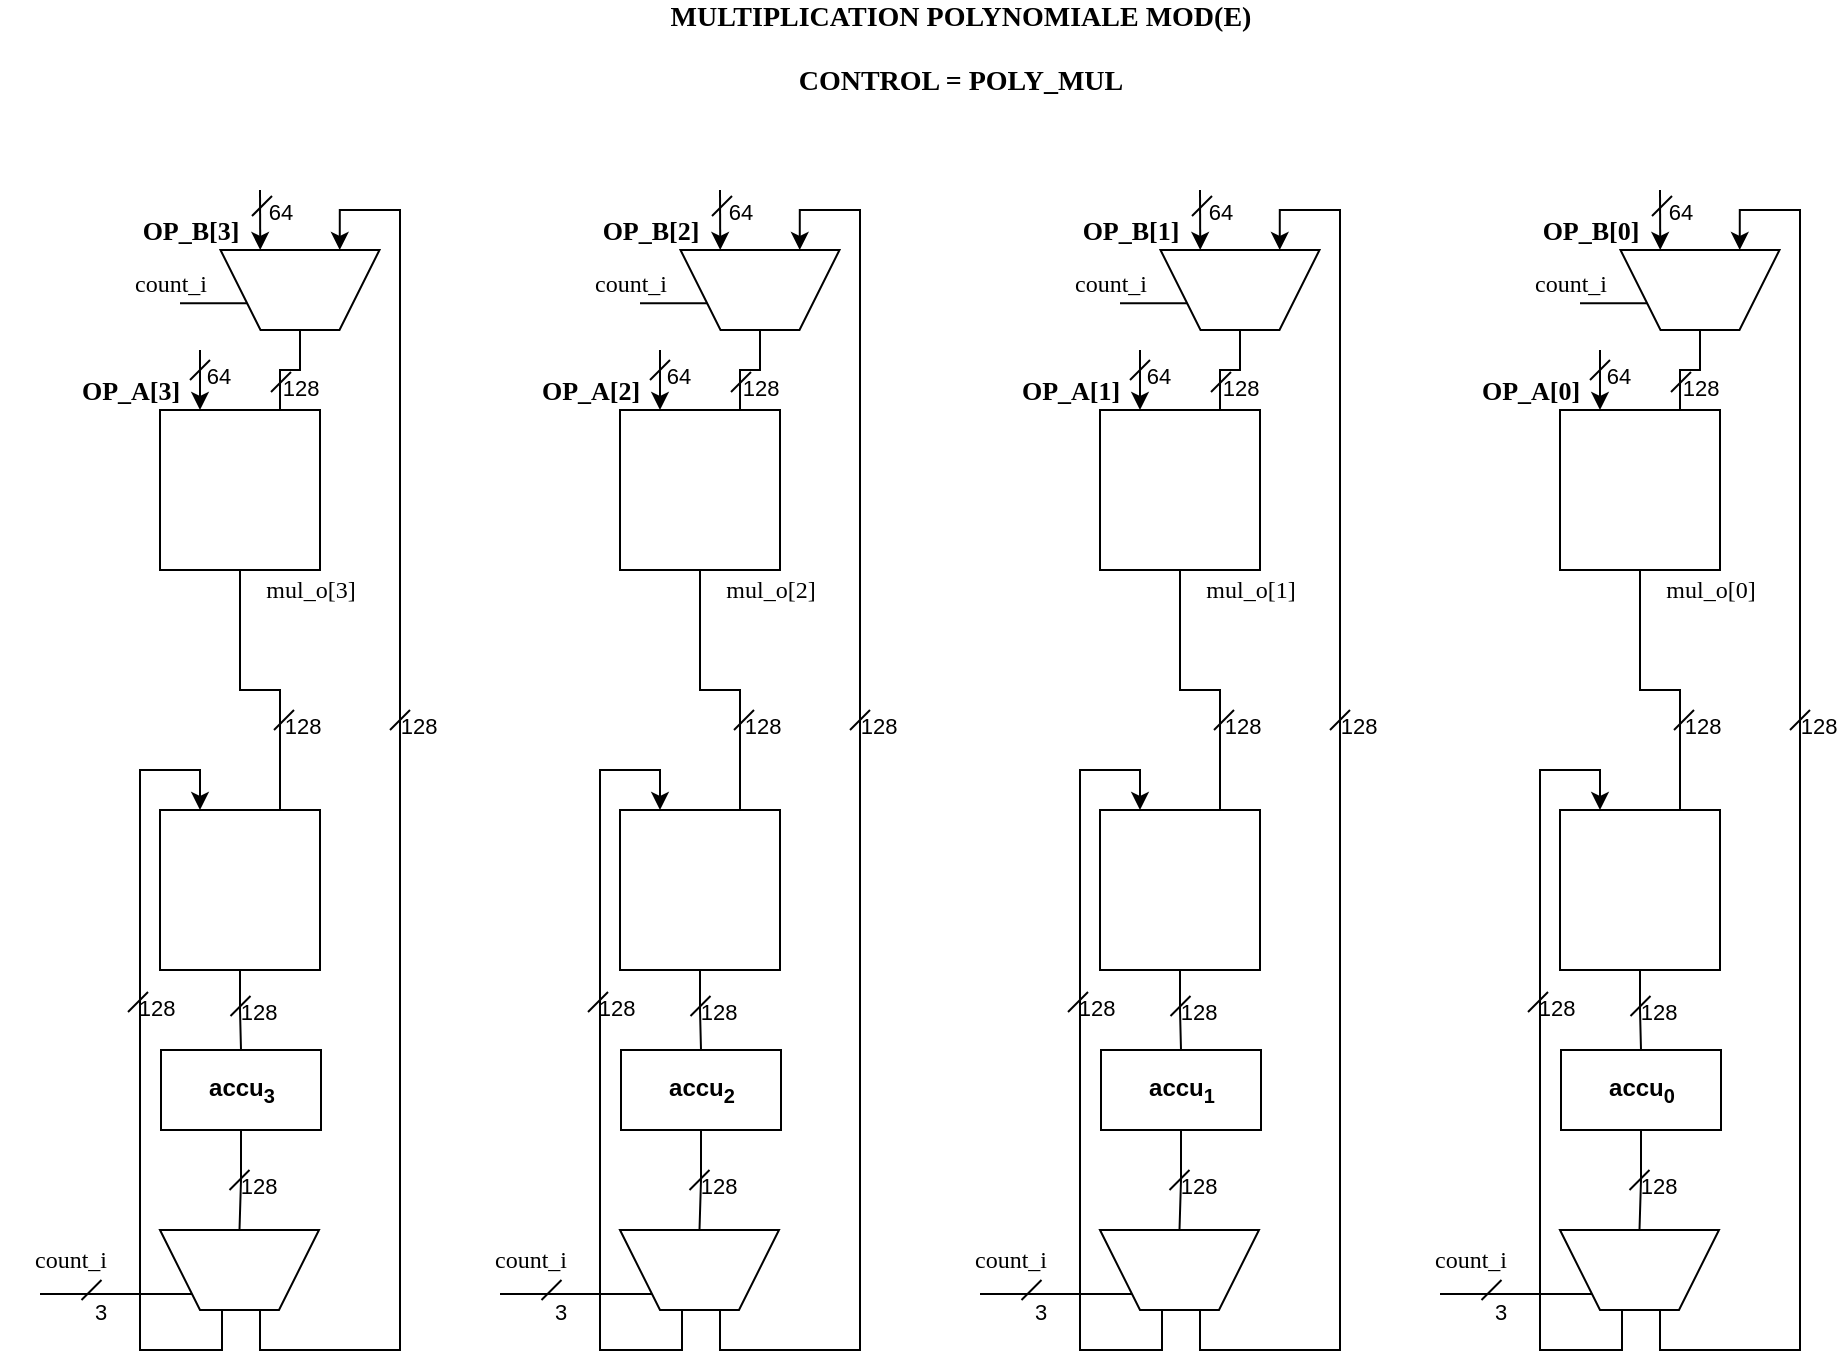 <mxfile version="14.4.9" type="device"><diagram id="nEJrfCadmHYoZHJWRlHN" name="Page-1"><mxGraphModel dx="1422" dy="791" grid="1" gridSize="10" guides="1" tooltips="1" connect="1" arrows="1" fold="1" page="1" pageScale="1" pageWidth="1654" pageHeight="2336" math="0" shadow="0"><root><mxCell id="0"/><mxCell id="1" parent="0"/><mxCell id="Ks9DdQaSVqG7r5uEImVj-1" style="edgeStyle=orthogonalEdgeStyle;rounded=0;orthogonalLoop=1;jettySize=auto;html=1;exitX=0.5;exitY=1;exitDx=0;exitDy=0;entryX=0.75;entryY=0;entryDx=0;entryDy=0;endArrow=none;endFill=0;startArrow=none;startFill=0;" edge="1" parent="1" source="Ks9DdQaSVqG7r5uEImVj-4" target="Ks9DdQaSVqG7r5uEImVj-13"><mxGeometry relative="1" as="geometry"/></mxCell><mxCell id="Ks9DdQaSVqG7r5uEImVj-3" style="edgeStyle=orthogonalEdgeStyle;rounded=0;orthogonalLoop=1;jettySize=auto;html=1;exitX=0.25;exitY=0;exitDx=0;exitDy=0;endArrow=none;endFill=0;startArrow=classic;startFill=1;" edge="1" parent="1" source="Ks9DdQaSVqG7r5uEImVj-4"><mxGeometry relative="1" as="geometry"><mxPoint x="630" y="460" as="targetPoint"/></mxGeometry></mxCell><mxCell id="Ks9DdQaSVqG7r5uEImVj-4" value="" style="rounded=0;whiteSpace=wrap;html=1;" vertex="1" parent="1"><mxGeometry x="610" y="490" width="80" height="80" as="geometry"/></mxCell><mxCell id="Ks9DdQaSVqG7r5uEImVj-5" value="&lt;font style=&quot;font-size: 13px&quot;&gt;&lt;b&gt;&lt;font style=&quot;font-size: 13px&quot; face=&quot;Lucida Console&quot;&gt;OP_B[3]&lt;/font&gt;&lt;/b&gt;&lt;/font&gt;" style="text;html=1;align=center;verticalAlign=middle;resizable=0;points=[];autosize=1;" vertex="1" parent="1"><mxGeometry x="590" y="390" width="70" height="20" as="geometry"/></mxCell><mxCell id="Ks9DdQaSVqG7r5uEImVj-6" value="&lt;font style=&quot;font-size: 13px&quot;&gt;&lt;b&gt;&lt;font style=&quot;font-size: 13px&quot; face=&quot;Lucida Console&quot;&gt;OP_A[3]&lt;/font&gt;&lt;/b&gt;&lt;/font&gt;" style="text;html=1;align=center;verticalAlign=middle;resizable=0;points=[];autosize=1;" vertex="1" parent="1"><mxGeometry x="560" y="470" width="70" height="20" as="geometry"/></mxCell><mxCell id="Ks9DdQaSVqG7r5uEImVj-7" value="&lt;font face=&quot;Lucida Console&quot;&gt;mul_o[3]&lt;/font&gt;" style="text;html=1;align=center;verticalAlign=middle;resizable=0;points=[];autosize=1;" vertex="1" parent="1"><mxGeometry x="649.75" y="570" width="70" height="20" as="geometry"/></mxCell><mxCell id="Ks9DdQaSVqG7r5uEImVj-8" value="" style="shape=image;html=1;verticalAlign=top;verticalLabelPosition=bottom;labelBackgroundColor=#ffffff;imageAspect=0;aspect=fixed;image=https://cdn2.iconfinder.com/data/icons/font-awesome/1792/asterisk-128.png;strokeColor=#000000;" vertex="1" parent="1"><mxGeometry x="630" y="510" width="40" height="40" as="geometry"/></mxCell><mxCell id="Ks9DdQaSVqG7r5uEImVj-47" style="edgeStyle=orthogonalEdgeStyle;rounded=0;orthogonalLoop=1;jettySize=auto;html=1;exitX=0.5;exitY=1;exitDx=0;exitDy=0;entryX=0.5;entryY=0;entryDx=0;entryDy=0;endArrow=none;endFill=0;" edge="1" parent="1" source="Ks9DdQaSVqG7r5uEImVj-13" target="Ks9DdQaSVqG7r5uEImVj-42"><mxGeometry relative="1" as="geometry"/></mxCell><mxCell id="Ks9DdQaSVqG7r5uEImVj-13" value="" style="rounded=0;whiteSpace=wrap;html=1;" vertex="1" parent="1"><mxGeometry x="610" y="690" width="80" height="80" as="geometry"/></mxCell><mxCell id="Ks9DdQaSVqG7r5uEImVj-14" value="" style="shape=image;html=1;verticalAlign=top;verticalLabelPosition=bottom;labelBackgroundColor=#ffffff;imageAspect=0;aspect=fixed;image=https://cdn4.iconfinder.com/data/icons/wirecons-free-vector-icons/32/add-128.png;strokeColor=#000000;" vertex="1" parent="1"><mxGeometry x="630.5" y="710" width="40" height="40" as="geometry"/></mxCell><mxCell id="Ks9DdQaSVqG7r5uEImVj-38" style="edgeStyle=orthogonalEdgeStyle;rounded=0;orthogonalLoop=1;jettySize=auto;html=1;exitX=0.5;exitY=1;exitDx=0;exitDy=0;entryX=0.75;entryY=0;entryDx=0;entryDy=0;endArrow=none;endFill=0;startArrow=none;startFill=0;" edge="1" parent="1" source="Ks9DdQaSVqG7r5uEImVj-40" target="Ks9DdQaSVqG7r5uEImVj-4"><mxGeometry relative="1" as="geometry"/></mxCell><mxCell id="Ks9DdQaSVqG7r5uEImVj-39" style="edgeStyle=orthogonalEdgeStyle;rounded=0;orthogonalLoop=1;jettySize=auto;html=1;exitX=0.25;exitY=0;exitDx=0;exitDy=0;endArrow=none;endFill=0;startArrow=classic;startFill=1;" edge="1" parent="1" source="Ks9DdQaSVqG7r5uEImVj-40"><mxGeometry relative="1" as="geometry"><mxPoint x="660" y="380" as="targetPoint"/></mxGeometry></mxCell><mxCell id="Ks9DdQaSVqG7r5uEImVj-46" style="edgeStyle=orthogonalEdgeStyle;rounded=0;orthogonalLoop=1;jettySize=auto;html=1;exitX=0.75;exitY=0;exitDx=0;exitDy=0;entryX=0.629;entryY=0;entryDx=0;entryDy=0;entryPerimeter=0;startArrow=classic;startFill=1;endArrow=none;endFill=0;" edge="1" parent="1" source="Ks9DdQaSVqG7r5uEImVj-40" target="Ks9DdQaSVqG7r5uEImVj-43"><mxGeometry relative="1" as="geometry"><Array as="points"><mxPoint x="700" y="390"/><mxPoint x="730" y="390"/><mxPoint x="730" y="960"/><mxPoint x="660" y="960"/></Array></mxGeometry></mxCell><mxCell id="Ks9DdQaSVqG7r5uEImVj-105" style="edgeStyle=orthogonalEdgeStyle;rounded=0;orthogonalLoop=1;jettySize=auto;html=1;exitX=0;exitY=0.75;exitDx=0;exitDy=0;endArrow=none;endFill=0;" edge="1" parent="1" source="Ks9DdQaSVqG7r5uEImVj-40"><mxGeometry relative="1" as="geometry"><mxPoint x="620" y="437" as="targetPoint"/></mxGeometry></mxCell><mxCell id="Ks9DdQaSVqG7r5uEImVj-40" value="" style="shape=trapezoid;perimeter=trapezoidPerimeter;whiteSpace=wrap;html=1;fixedSize=1;flipV=1;flipH=0;" vertex="1" parent="1"><mxGeometry x="640.25" y="410" width="79.5" height="40" as="geometry"/></mxCell><mxCell id="Ks9DdQaSVqG7r5uEImVj-45" style="edgeStyle=orthogonalEdgeStyle;rounded=0;orthogonalLoop=1;jettySize=auto;html=1;exitX=0.5;exitY=1;exitDx=0;exitDy=0;entryX=0.5;entryY=0;entryDx=0;entryDy=0;endArrow=none;endFill=0;" edge="1" parent="1" source="Ks9DdQaSVqG7r5uEImVj-42" target="Ks9DdQaSVqG7r5uEImVj-43"><mxGeometry relative="1" as="geometry"/></mxCell><mxCell id="Ks9DdQaSVqG7r5uEImVj-42" value="&lt;b&gt;accu&lt;sub&gt;3&lt;/sub&gt;&lt;/b&gt;" style="rounded=0;whiteSpace=wrap;html=1;" vertex="1" parent="1"><mxGeometry x="610.5" y="810" width="80" height="40" as="geometry"/></mxCell><mxCell id="Ks9DdQaSVqG7r5uEImVj-44" style="edgeStyle=orthogonalEdgeStyle;rounded=0;orthogonalLoop=1;jettySize=auto;html=1;exitX=0.39;exitY=0;exitDx=0;exitDy=0;entryX=0.25;entryY=0;entryDx=0;entryDy=0;exitPerimeter=0;" edge="1" parent="1" source="Ks9DdQaSVqG7r5uEImVj-43" target="Ks9DdQaSVqG7r5uEImVj-13"><mxGeometry relative="1" as="geometry"><Array as="points"><mxPoint x="641" y="960"/><mxPoint x="600" y="960"/><mxPoint x="600" y="670"/><mxPoint x="630" y="670"/></Array></mxGeometry></mxCell><mxCell id="Ks9DdQaSVqG7r5uEImVj-106" style="edgeStyle=orthogonalEdgeStyle;rounded=0;orthogonalLoop=1;jettySize=auto;html=1;exitX=0;exitY=1;exitDx=0;exitDy=0;endArrow=none;endFill=0;" edge="1" parent="1" source="Ks9DdQaSVqG7r5uEImVj-43"><mxGeometry relative="1" as="geometry"><mxPoint x="550" y="932" as="targetPoint"/></mxGeometry></mxCell><mxCell id="Ks9DdQaSVqG7r5uEImVj-43" value="" style="shape=trapezoid;perimeter=trapezoidPerimeter;whiteSpace=wrap;html=1;fixedSize=1;flipV=1;flipH=0;" vertex="1" parent="1"><mxGeometry x="610" y="900" width="79.5" height="40" as="geometry"/></mxCell><mxCell id="Ks9DdQaSVqG7r5uEImVj-104" value="&lt;font face=&quot;Lucida Console&quot;&gt;count_i&lt;/font&gt;" style="text;html=1;align=center;verticalAlign=middle;resizable=0;points=[];autosize=1;" vertex="1" parent="1"><mxGeometry x="579.75" y="417" width="70" height="20" as="geometry"/></mxCell><mxCell id="Ks9DdQaSVqG7r5uEImVj-107" value="&lt;font face=&quot;Lucida Console&quot;&gt;count_i&lt;/font&gt;" style="text;html=1;align=center;verticalAlign=middle;resizable=0;points=[];autosize=1;" vertex="1" parent="1"><mxGeometry x="530" y="905" width="70" height="20" as="geometry"/></mxCell><mxCell id="Ks9DdQaSVqG7r5uEImVj-175" value="&lt;div&gt;64&lt;/div&gt;" style="endArrow=none;html=1;labelBackgroundColor=none;labelPosition=center;verticalLabelPosition=bottom;align=center;verticalAlign=bottom;" edge="1" parent="1"><mxGeometry x="-0.3" y="-15" width="50" height="50" relative="1" as="geometry"><mxPoint x="656" y="393" as="sourcePoint"/><mxPoint x="666" y="383" as="targetPoint"/><mxPoint as="offset"/></mxGeometry></mxCell><mxCell id="Ks9DdQaSVqG7r5uEImVj-177" value="&lt;div&gt;64&lt;/div&gt;" style="endArrow=none;html=1;labelBackgroundColor=none;labelPosition=center;verticalLabelPosition=bottom;align=center;verticalAlign=bottom;" edge="1" parent="1"><mxGeometry x="-0.3" y="-15" width="50" height="50" relative="1" as="geometry"><mxPoint x="625" y="475" as="sourcePoint"/><mxPoint x="635" y="465" as="targetPoint"/><mxPoint as="offset"/></mxGeometry></mxCell><mxCell id="Ks9DdQaSVqG7r5uEImVj-180" value="128" style="endArrow=none;html=1;labelBackgroundColor=none;labelPosition=center;verticalLabelPosition=bottom;align=center;verticalAlign=bottom;" edge="1" parent="1"><mxGeometry x="-0.3" y="-15" width="50" height="50" relative="1" as="geometry"><mxPoint x="667" y="650" as="sourcePoint"/><mxPoint x="677" y="640" as="targetPoint"/><mxPoint as="offset"/></mxGeometry></mxCell><mxCell id="Ks9DdQaSVqG7r5uEImVj-181" value="128" style="endArrow=none;html=1;labelBackgroundColor=none;labelPosition=center;verticalLabelPosition=bottom;align=center;verticalAlign=bottom;" edge="1" parent="1"><mxGeometry x="-0.3" y="-15" width="50" height="50" relative="1" as="geometry"><mxPoint x="594" y="791" as="sourcePoint"/><mxPoint x="604" y="781" as="targetPoint"/><mxPoint as="offset"/></mxGeometry></mxCell><mxCell id="Ks9DdQaSVqG7r5uEImVj-182" value="128" style="endArrow=none;html=1;labelBackgroundColor=none;labelPosition=center;verticalLabelPosition=bottom;align=center;verticalAlign=bottom;" edge="1" parent="1"><mxGeometry x="-0.3" y="-15" width="50" height="50" relative="1" as="geometry"><mxPoint x="645.25" y="793" as="sourcePoint"/><mxPoint x="655.25" y="783" as="targetPoint"/><mxPoint as="offset"/></mxGeometry></mxCell><mxCell id="Ks9DdQaSVqG7r5uEImVj-183" value="128" style="endArrow=none;html=1;labelBackgroundColor=none;labelPosition=center;verticalLabelPosition=bottom;align=center;verticalAlign=bottom;" edge="1" parent="1"><mxGeometry x="-0.3" y="-15" width="50" height="50" relative="1" as="geometry"><mxPoint x="725" y="650" as="sourcePoint"/><mxPoint x="735" y="640" as="targetPoint"/><mxPoint as="offset"/></mxGeometry></mxCell><mxCell id="Ks9DdQaSVqG7r5uEImVj-184" value="128" style="endArrow=none;html=1;labelBackgroundColor=none;labelPosition=center;verticalLabelPosition=bottom;align=center;verticalAlign=bottom;" edge="1" parent="1"><mxGeometry x="-0.3" y="-15" width="50" height="50" relative="1" as="geometry"><mxPoint x="665.5" y="481" as="sourcePoint"/><mxPoint x="675.5" y="471" as="targetPoint"/><mxPoint as="offset"/></mxGeometry></mxCell><mxCell id="Ks9DdQaSVqG7r5uEImVj-185" value="128" style="endArrow=none;html=1;labelBackgroundColor=none;labelPosition=center;verticalLabelPosition=bottom;align=center;verticalAlign=bottom;" edge="1" parent="1"><mxGeometry x="-0.3" y="-15" width="50" height="50" relative="1" as="geometry"><mxPoint x="644.75" y="880" as="sourcePoint"/><mxPoint x="654.75" y="870" as="targetPoint"/><mxPoint as="offset"/></mxGeometry></mxCell><mxCell id="Ks9DdQaSVqG7r5uEImVj-186" value="3" style="endArrow=none;html=1;labelBackgroundColor=none;labelPosition=center;verticalLabelPosition=bottom;align=center;verticalAlign=bottom;" edge="1" parent="1"><mxGeometry x="-1" y="-18" width="50" height="50" relative="1" as="geometry"><mxPoint x="570.75" y="935" as="sourcePoint"/><mxPoint x="580.75" y="925" as="targetPoint"/><mxPoint x="-3" y="2" as="offset"/></mxGeometry></mxCell><mxCell id="Ks9DdQaSVqG7r5uEImVj-217" style="edgeStyle=orthogonalEdgeStyle;rounded=0;orthogonalLoop=1;jettySize=auto;html=1;exitX=0.5;exitY=1;exitDx=0;exitDy=0;entryX=0.75;entryY=0;entryDx=0;entryDy=0;endArrow=none;endFill=0;startArrow=none;startFill=0;" edge="1" parent="1" source="Ks9DdQaSVqG7r5uEImVj-219" target="Ks9DdQaSVqG7r5uEImVj-225"><mxGeometry relative="1" as="geometry"/></mxCell><mxCell id="Ks9DdQaSVqG7r5uEImVj-218" style="edgeStyle=orthogonalEdgeStyle;rounded=0;orthogonalLoop=1;jettySize=auto;html=1;exitX=0.25;exitY=0;exitDx=0;exitDy=0;endArrow=none;endFill=0;startArrow=classic;startFill=1;" edge="1" parent="1" source="Ks9DdQaSVqG7r5uEImVj-219"><mxGeometry relative="1" as="geometry"><mxPoint x="860" y="460" as="targetPoint"/></mxGeometry></mxCell><mxCell id="Ks9DdQaSVqG7r5uEImVj-219" value="" style="rounded=0;whiteSpace=wrap;html=1;" vertex="1" parent="1"><mxGeometry x="840" y="490" width="80" height="80" as="geometry"/></mxCell><mxCell id="Ks9DdQaSVqG7r5uEImVj-220" value="&lt;font style=&quot;font-size: 13px&quot;&gt;&lt;b&gt;&lt;font style=&quot;font-size: 13px&quot; face=&quot;Lucida Console&quot;&gt;OP_B[2]&lt;/font&gt;&lt;/b&gt;&lt;/font&gt;" style="text;html=1;align=center;verticalAlign=middle;resizable=0;points=[];autosize=1;" vertex="1" parent="1"><mxGeometry x="820" y="390" width="70" height="20" as="geometry"/></mxCell><mxCell id="Ks9DdQaSVqG7r5uEImVj-221" value="&lt;font style=&quot;font-size: 13px&quot;&gt;&lt;b&gt;&lt;font style=&quot;font-size: 13px&quot; face=&quot;Lucida Console&quot;&gt;OP_A[2]&lt;/font&gt;&lt;/b&gt;&lt;/font&gt;" style="text;html=1;align=center;verticalAlign=middle;resizable=0;points=[];autosize=1;" vertex="1" parent="1"><mxGeometry x="790" y="470" width="70" height="20" as="geometry"/></mxCell><mxCell id="Ks9DdQaSVqG7r5uEImVj-222" value="&lt;font face=&quot;Lucida Console&quot;&gt;mul_o[2]&lt;/font&gt;" style="text;html=1;align=center;verticalAlign=middle;resizable=0;points=[];autosize=1;" vertex="1" parent="1"><mxGeometry x="879.75" y="570" width="70" height="20" as="geometry"/></mxCell><mxCell id="Ks9DdQaSVqG7r5uEImVj-223" value="" style="shape=image;html=1;verticalAlign=top;verticalLabelPosition=bottom;labelBackgroundColor=#ffffff;imageAspect=0;aspect=fixed;image=https://cdn2.iconfinder.com/data/icons/font-awesome/1792/asterisk-128.png;strokeColor=#000000;" vertex="1" parent="1"><mxGeometry x="860" y="510" width="40" height="40" as="geometry"/></mxCell><mxCell id="Ks9DdQaSVqG7r5uEImVj-224" style="edgeStyle=orthogonalEdgeStyle;rounded=0;orthogonalLoop=1;jettySize=auto;html=1;exitX=0.5;exitY=1;exitDx=0;exitDy=0;entryX=0.5;entryY=0;entryDx=0;entryDy=0;endArrow=none;endFill=0;" edge="1" parent="1" source="Ks9DdQaSVqG7r5uEImVj-225" target="Ks9DdQaSVqG7r5uEImVj-233"><mxGeometry relative="1" as="geometry"/></mxCell><mxCell id="Ks9DdQaSVqG7r5uEImVj-225" value="" style="rounded=0;whiteSpace=wrap;html=1;" vertex="1" parent="1"><mxGeometry x="840" y="690" width="80" height="80" as="geometry"/></mxCell><mxCell id="Ks9DdQaSVqG7r5uEImVj-226" value="" style="shape=image;html=1;verticalAlign=top;verticalLabelPosition=bottom;labelBackgroundColor=#ffffff;imageAspect=0;aspect=fixed;image=https://cdn4.iconfinder.com/data/icons/wirecons-free-vector-icons/32/add-128.png;strokeColor=#000000;" vertex="1" parent="1"><mxGeometry x="860.5" y="710" width="40" height="40" as="geometry"/></mxCell><mxCell id="Ks9DdQaSVqG7r5uEImVj-227" style="edgeStyle=orthogonalEdgeStyle;rounded=0;orthogonalLoop=1;jettySize=auto;html=1;exitX=0.5;exitY=1;exitDx=0;exitDy=0;entryX=0.75;entryY=0;entryDx=0;entryDy=0;endArrow=none;endFill=0;startArrow=none;startFill=0;" edge="1" parent="1" source="Ks9DdQaSVqG7r5uEImVj-231" target="Ks9DdQaSVqG7r5uEImVj-219"><mxGeometry relative="1" as="geometry"/></mxCell><mxCell id="Ks9DdQaSVqG7r5uEImVj-228" style="edgeStyle=orthogonalEdgeStyle;rounded=0;orthogonalLoop=1;jettySize=auto;html=1;exitX=0.25;exitY=0;exitDx=0;exitDy=0;endArrow=none;endFill=0;startArrow=classic;startFill=1;" edge="1" parent="1" source="Ks9DdQaSVqG7r5uEImVj-231"><mxGeometry relative="1" as="geometry"><mxPoint x="890" y="380" as="targetPoint"/></mxGeometry></mxCell><mxCell id="Ks9DdQaSVqG7r5uEImVj-229" style="edgeStyle=orthogonalEdgeStyle;rounded=0;orthogonalLoop=1;jettySize=auto;html=1;exitX=0.75;exitY=0;exitDx=0;exitDy=0;entryX=0.629;entryY=0;entryDx=0;entryDy=0;entryPerimeter=0;startArrow=classic;startFill=1;endArrow=none;endFill=0;" edge="1" parent="1" source="Ks9DdQaSVqG7r5uEImVj-231" target="Ks9DdQaSVqG7r5uEImVj-236"><mxGeometry relative="1" as="geometry"><Array as="points"><mxPoint x="930" y="390"/><mxPoint x="960" y="390"/><mxPoint x="960" y="960"/><mxPoint x="890" y="960"/></Array></mxGeometry></mxCell><mxCell id="Ks9DdQaSVqG7r5uEImVj-230" style="edgeStyle=orthogonalEdgeStyle;rounded=0;orthogonalLoop=1;jettySize=auto;html=1;exitX=0;exitY=0.75;exitDx=0;exitDy=0;endArrow=none;endFill=0;" edge="1" parent="1" source="Ks9DdQaSVqG7r5uEImVj-231"><mxGeometry relative="1" as="geometry"><mxPoint x="850" y="437" as="targetPoint"/></mxGeometry></mxCell><mxCell id="Ks9DdQaSVqG7r5uEImVj-231" value="" style="shape=trapezoid;perimeter=trapezoidPerimeter;whiteSpace=wrap;html=1;fixedSize=1;flipV=1;flipH=0;" vertex="1" parent="1"><mxGeometry x="870.25" y="410" width="79.5" height="40" as="geometry"/></mxCell><mxCell id="Ks9DdQaSVqG7r5uEImVj-232" style="edgeStyle=orthogonalEdgeStyle;rounded=0;orthogonalLoop=1;jettySize=auto;html=1;exitX=0.5;exitY=1;exitDx=0;exitDy=0;entryX=0.5;entryY=0;entryDx=0;entryDy=0;endArrow=none;endFill=0;" edge="1" parent="1" source="Ks9DdQaSVqG7r5uEImVj-233" target="Ks9DdQaSVqG7r5uEImVj-236"><mxGeometry relative="1" as="geometry"/></mxCell><mxCell id="Ks9DdQaSVqG7r5uEImVj-233" value="&lt;b&gt;accu&lt;sub&gt;2&lt;/sub&gt;&lt;/b&gt;" style="rounded=0;whiteSpace=wrap;html=1;" vertex="1" parent="1"><mxGeometry x="840.5" y="810" width="80" height="40" as="geometry"/></mxCell><mxCell id="Ks9DdQaSVqG7r5uEImVj-234" style="edgeStyle=orthogonalEdgeStyle;rounded=0;orthogonalLoop=1;jettySize=auto;html=1;exitX=0.39;exitY=0;exitDx=0;exitDy=0;entryX=0.25;entryY=0;entryDx=0;entryDy=0;exitPerimeter=0;" edge="1" parent="1" source="Ks9DdQaSVqG7r5uEImVj-236" target="Ks9DdQaSVqG7r5uEImVj-225"><mxGeometry relative="1" as="geometry"><Array as="points"><mxPoint x="871" y="960"/><mxPoint x="830" y="960"/><mxPoint x="830" y="670"/><mxPoint x="860" y="670"/></Array></mxGeometry></mxCell><mxCell id="Ks9DdQaSVqG7r5uEImVj-235" style="edgeStyle=orthogonalEdgeStyle;rounded=0;orthogonalLoop=1;jettySize=auto;html=1;exitX=0;exitY=1;exitDx=0;exitDy=0;endArrow=none;endFill=0;" edge="1" parent="1" source="Ks9DdQaSVqG7r5uEImVj-236"><mxGeometry relative="1" as="geometry"><mxPoint x="780" y="932" as="targetPoint"/></mxGeometry></mxCell><mxCell id="Ks9DdQaSVqG7r5uEImVj-236" value="" style="shape=trapezoid;perimeter=trapezoidPerimeter;whiteSpace=wrap;html=1;fixedSize=1;flipV=1;flipH=0;" vertex="1" parent="1"><mxGeometry x="840" y="900" width="79.5" height="40" as="geometry"/></mxCell><mxCell id="Ks9DdQaSVqG7r5uEImVj-237" value="&lt;font face=&quot;Lucida Console&quot;&gt;count_i&lt;/font&gt;" style="text;html=1;align=center;verticalAlign=middle;resizable=0;points=[];autosize=1;" vertex="1" parent="1"><mxGeometry x="809.75" y="417" width="70" height="20" as="geometry"/></mxCell><mxCell id="Ks9DdQaSVqG7r5uEImVj-238" value="&lt;font face=&quot;Lucida Console&quot;&gt;count_i&lt;/font&gt;" style="text;html=1;align=center;verticalAlign=middle;resizable=0;points=[];autosize=1;" vertex="1" parent="1"><mxGeometry x="760" y="905" width="70" height="20" as="geometry"/></mxCell><mxCell id="Ks9DdQaSVqG7r5uEImVj-239" value="&lt;div&gt;64&lt;/div&gt;" style="endArrow=none;html=1;labelBackgroundColor=none;labelPosition=center;verticalLabelPosition=bottom;align=center;verticalAlign=bottom;" edge="1" parent="1"><mxGeometry x="-0.3" y="-15" width="50" height="50" relative="1" as="geometry"><mxPoint x="886" y="393" as="sourcePoint"/><mxPoint x="896" y="383" as="targetPoint"/><mxPoint as="offset"/></mxGeometry></mxCell><mxCell id="Ks9DdQaSVqG7r5uEImVj-240" value="&lt;div&gt;64&lt;/div&gt;" style="endArrow=none;html=1;labelBackgroundColor=none;labelPosition=center;verticalLabelPosition=bottom;align=center;verticalAlign=bottom;" edge="1" parent="1"><mxGeometry x="-0.3" y="-15" width="50" height="50" relative="1" as="geometry"><mxPoint x="855" y="475" as="sourcePoint"/><mxPoint x="865" y="465" as="targetPoint"/><mxPoint as="offset"/></mxGeometry></mxCell><mxCell id="Ks9DdQaSVqG7r5uEImVj-241" value="128" style="endArrow=none;html=1;labelBackgroundColor=none;labelPosition=center;verticalLabelPosition=bottom;align=center;verticalAlign=bottom;" edge="1" parent="1"><mxGeometry x="-0.3" y="-15" width="50" height="50" relative="1" as="geometry"><mxPoint x="897" y="650" as="sourcePoint"/><mxPoint x="907" y="640" as="targetPoint"/><mxPoint as="offset"/></mxGeometry></mxCell><mxCell id="Ks9DdQaSVqG7r5uEImVj-242" value="128" style="endArrow=none;html=1;labelBackgroundColor=none;labelPosition=center;verticalLabelPosition=bottom;align=center;verticalAlign=bottom;" edge="1" parent="1"><mxGeometry x="-0.3" y="-15" width="50" height="50" relative="1" as="geometry"><mxPoint x="824" y="791" as="sourcePoint"/><mxPoint x="834" y="781" as="targetPoint"/><mxPoint as="offset"/></mxGeometry></mxCell><mxCell id="Ks9DdQaSVqG7r5uEImVj-243" value="128" style="endArrow=none;html=1;labelBackgroundColor=none;labelPosition=center;verticalLabelPosition=bottom;align=center;verticalAlign=bottom;" edge="1" parent="1"><mxGeometry x="-0.3" y="-15" width="50" height="50" relative="1" as="geometry"><mxPoint x="875.25" y="793" as="sourcePoint"/><mxPoint x="885.25" y="783" as="targetPoint"/><mxPoint as="offset"/></mxGeometry></mxCell><mxCell id="Ks9DdQaSVqG7r5uEImVj-244" value="128" style="endArrow=none;html=1;labelBackgroundColor=none;labelPosition=center;verticalLabelPosition=bottom;align=center;verticalAlign=bottom;" edge="1" parent="1"><mxGeometry x="-0.3" y="-15" width="50" height="50" relative="1" as="geometry"><mxPoint x="955" y="650" as="sourcePoint"/><mxPoint x="965" y="640" as="targetPoint"/><mxPoint as="offset"/></mxGeometry></mxCell><mxCell id="Ks9DdQaSVqG7r5uEImVj-245" value="128" style="endArrow=none;html=1;labelBackgroundColor=none;labelPosition=center;verticalLabelPosition=bottom;align=center;verticalAlign=bottom;" edge="1" parent="1"><mxGeometry x="-0.3" y="-15" width="50" height="50" relative="1" as="geometry"><mxPoint x="895.5" y="481" as="sourcePoint"/><mxPoint x="905.5" y="471" as="targetPoint"/><mxPoint as="offset"/></mxGeometry></mxCell><mxCell id="Ks9DdQaSVqG7r5uEImVj-246" value="128" style="endArrow=none;html=1;labelBackgroundColor=none;labelPosition=center;verticalLabelPosition=bottom;align=center;verticalAlign=bottom;" edge="1" parent="1"><mxGeometry x="-0.3" y="-15" width="50" height="50" relative="1" as="geometry"><mxPoint x="874.75" y="880" as="sourcePoint"/><mxPoint x="884.75" y="870" as="targetPoint"/><mxPoint as="offset"/></mxGeometry></mxCell><mxCell id="Ks9DdQaSVqG7r5uEImVj-247" value="3" style="endArrow=none;html=1;labelBackgroundColor=none;labelPosition=center;verticalLabelPosition=bottom;align=center;verticalAlign=bottom;" edge="1" parent="1"><mxGeometry x="-1" y="-18" width="50" height="50" relative="1" as="geometry"><mxPoint x="800.75" y="935" as="sourcePoint"/><mxPoint x="810.75" y="925" as="targetPoint"/><mxPoint x="-3" y="2" as="offset"/></mxGeometry></mxCell><mxCell id="Ks9DdQaSVqG7r5uEImVj-248" style="edgeStyle=orthogonalEdgeStyle;rounded=0;orthogonalLoop=1;jettySize=auto;html=1;exitX=0.5;exitY=1;exitDx=0;exitDy=0;entryX=0.75;entryY=0;entryDx=0;entryDy=0;endArrow=none;endFill=0;startArrow=none;startFill=0;" edge="1" parent="1" source="Ks9DdQaSVqG7r5uEImVj-250" target="Ks9DdQaSVqG7r5uEImVj-256"><mxGeometry relative="1" as="geometry"/></mxCell><mxCell id="Ks9DdQaSVqG7r5uEImVj-249" style="edgeStyle=orthogonalEdgeStyle;rounded=0;orthogonalLoop=1;jettySize=auto;html=1;exitX=0.25;exitY=0;exitDx=0;exitDy=0;endArrow=none;endFill=0;startArrow=classic;startFill=1;" edge="1" parent="1" source="Ks9DdQaSVqG7r5uEImVj-250"><mxGeometry relative="1" as="geometry"><mxPoint x="1100" y="460" as="targetPoint"/></mxGeometry></mxCell><mxCell id="Ks9DdQaSVqG7r5uEImVj-250" value="" style="rounded=0;whiteSpace=wrap;html=1;" vertex="1" parent="1"><mxGeometry x="1080" y="490" width="80" height="80" as="geometry"/></mxCell><mxCell id="Ks9DdQaSVqG7r5uEImVj-251" value="&lt;font style=&quot;font-size: 13px&quot;&gt;&lt;b&gt;&lt;font style=&quot;font-size: 13px&quot; face=&quot;Lucida Console&quot;&gt;OP_B[1]&lt;/font&gt;&lt;/b&gt;&lt;/font&gt;" style="text;html=1;align=center;verticalAlign=middle;resizable=0;points=[];autosize=1;" vertex="1" parent="1"><mxGeometry x="1060" y="390" width="70" height="20" as="geometry"/></mxCell><mxCell id="Ks9DdQaSVqG7r5uEImVj-252" value="&lt;font style=&quot;font-size: 13px&quot;&gt;&lt;b&gt;&lt;font style=&quot;font-size: 13px&quot; face=&quot;Lucida Console&quot;&gt;OP_A[1]&lt;/font&gt;&lt;/b&gt;&lt;/font&gt;" style="text;html=1;align=center;verticalAlign=middle;resizable=0;points=[];autosize=1;" vertex="1" parent="1"><mxGeometry x="1030" y="470" width="70" height="20" as="geometry"/></mxCell><mxCell id="Ks9DdQaSVqG7r5uEImVj-253" value="&lt;font face=&quot;Lucida Console&quot;&gt;mul_o[1]&lt;/font&gt;" style="text;html=1;align=center;verticalAlign=middle;resizable=0;points=[];autosize=1;" vertex="1" parent="1"><mxGeometry x="1119.75" y="570" width="70" height="20" as="geometry"/></mxCell><mxCell id="Ks9DdQaSVqG7r5uEImVj-254" value="" style="shape=image;html=1;verticalAlign=top;verticalLabelPosition=bottom;labelBackgroundColor=#ffffff;imageAspect=0;aspect=fixed;image=https://cdn2.iconfinder.com/data/icons/font-awesome/1792/asterisk-128.png;strokeColor=#000000;" vertex="1" parent="1"><mxGeometry x="1100" y="510" width="40" height="40" as="geometry"/></mxCell><mxCell id="Ks9DdQaSVqG7r5uEImVj-255" style="edgeStyle=orthogonalEdgeStyle;rounded=0;orthogonalLoop=1;jettySize=auto;html=1;exitX=0.5;exitY=1;exitDx=0;exitDy=0;entryX=0.5;entryY=0;entryDx=0;entryDy=0;endArrow=none;endFill=0;" edge="1" parent="1" source="Ks9DdQaSVqG7r5uEImVj-256" target="Ks9DdQaSVqG7r5uEImVj-264"><mxGeometry relative="1" as="geometry"/></mxCell><mxCell id="Ks9DdQaSVqG7r5uEImVj-256" value="" style="rounded=0;whiteSpace=wrap;html=1;" vertex="1" parent="1"><mxGeometry x="1080" y="690" width="80" height="80" as="geometry"/></mxCell><mxCell id="Ks9DdQaSVqG7r5uEImVj-257" value="" style="shape=image;html=1;verticalAlign=top;verticalLabelPosition=bottom;labelBackgroundColor=#ffffff;imageAspect=0;aspect=fixed;image=https://cdn4.iconfinder.com/data/icons/wirecons-free-vector-icons/32/add-128.png;strokeColor=#000000;" vertex="1" parent="1"><mxGeometry x="1100.5" y="710" width="40" height="40" as="geometry"/></mxCell><mxCell id="Ks9DdQaSVqG7r5uEImVj-258" style="edgeStyle=orthogonalEdgeStyle;rounded=0;orthogonalLoop=1;jettySize=auto;html=1;exitX=0.5;exitY=1;exitDx=0;exitDy=0;entryX=0.75;entryY=0;entryDx=0;entryDy=0;endArrow=none;endFill=0;startArrow=none;startFill=0;" edge="1" parent="1" source="Ks9DdQaSVqG7r5uEImVj-262" target="Ks9DdQaSVqG7r5uEImVj-250"><mxGeometry relative="1" as="geometry"/></mxCell><mxCell id="Ks9DdQaSVqG7r5uEImVj-259" style="edgeStyle=orthogonalEdgeStyle;rounded=0;orthogonalLoop=1;jettySize=auto;html=1;exitX=0.25;exitY=0;exitDx=0;exitDy=0;endArrow=none;endFill=0;startArrow=classic;startFill=1;" edge="1" parent="1" source="Ks9DdQaSVqG7r5uEImVj-262"><mxGeometry relative="1" as="geometry"><mxPoint x="1130" y="380" as="targetPoint"/></mxGeometry></mxCell><mxCell id="Ks9DdQaSVqG7r5uEImVj-260" style="edgeStyle=orthogonalEdgeStyle;rounded=0;orthogonalLoop=1;jettySize=auto;html=1;exitX=0.75;exitY=0;exitDx=0;exitDy=0;entryX=0.629;entryY=0;entryDx=0;entryDy=0;entryPerimeter=0;startArrow=classic;startFill=1;endArrow=none;endFill=0;" edge="1" parent="1" source="Ks9DdQaSVqG7r5uEImVj-262" target="Ks9DdQaSVqG7r5uEImVj-267"><mxGeometry relative="1" as="geometry"><Array as="points"><mxPoint x="1170" y="390"/><mxPoint x="1200" y="390"/><mxPoint x="1200" y="960"/><mxPoint x="1130" y="960"/></Array></mxGeometry></mxCell><mxCell id="Ks9DdQaSVqG7r5uEImVj-261" style="edgeStyle=orthogonalEdgeStyle;rounded=0;orthogonalLoop=1;jettySize=auto;html=1;exitX=0;exitY=0.75;exitDx=0;exitDy=0;endArrow=none;endFill=0;" edge="1" parent="1" source="Ks9DdQaSVqG7r5uEImVj-262"><mxGeometry relative="1" as="geometry"><mxPoint x="1090" y="437" as="targetPoint"/></mxGeometry></mxCell><mxCell id="Ks9DdQaSVqG7r5uEImVj-262" value="" style="shape=trapezoid;perimeter=trapezoidPerimeter;whiteSpace=wrap;html=1;fixedSize=1;flipV=1;flipH=0;" vertex="1" parent="1"><mxGeometry x="1110.25" y="410" width="79.5" height="40" as="geometry"/></mxCell><mxCell id="Ks9DdQaSVqG7r5uEImVj-263" style="edgeStyle=orthogonalEdgeStyle;rounded=0;orthogonalLoop=1;jettySize=auto;html=1;exitX=0.5;exitY=1;exitDx=0;exitDy=0;entryX=0.5;entryY=0;entryDx=0;entryDy=0;endArrow=none;endFill=0;" edge="1" parent="1" source="Ks9DdQaSVqG7r5uEImVj-264" target="Ks9DdQaSVqG7r5uEImVj-267"><mxGeometry relative="1" as="geometry"/></mxCell><mxCell id="Ks9DdQaSVqG7r5uEImVj-264" value="&lt;b&gt;accu&lt;sub&gt;1&lt;/sub&gt;&lt;/b&gt;" style="rounded=0;whiteSpace=wrap;html=1;" vertex="1" parent="1"><mxGeometry x="1080.5" y="810" width="80" height="40" as="geometry"/></mxCell><mxCell id="Ks9DdQaSVqG7r5uEImVj-265" style="edgeStyle=orthogonalEdgeStyle;rounded=0;orthogonalLoop=1;jettySize=auto;html=1;exitX=0.39;exitY=0;exitDx=0;exitDy=0;entryX=0.25;entryY=0;entryDx=0;entryDy=0;exitPerimeter=0;" edge="1" parent="1" source="Ks9DdQaSVqG7r5uEImVj-267" target="Ks9DdQaSVqG7r5uEImVj-256"><mxGeometry relative="1" as="geometry"><Array as="points"><mxPoint x="1111" y="960"/><mxPoint x="1070" y="960"/><mxPoint x="1070" y="670"/><mxPoint x="1100" y="670"/></Array></mxGeometry></mxCell><mxCell id="Ks9DdQaSVqG7r5uEImVj-266" style="edgeStyle=orthogonalEdgeStyle;rounded=0;orthogonalLoop=1;jettySize=auto;html=1;exitX=0;exitY=1;exitDx=0;exitDy=0;endArrow=none;endFill=0;" edge="1" parent="1" source="Ks9DdQaSVqG7r5uEImVj-267"><mxGeometry relative="1" as="geometry"><mxPoint x="1020" y="932" as="targetPoint"/></mxGeometry></mxCell><mxCell id="Ks9DdQaSVqG7r5uEImVj-267" value="" style="shape=trapezoid;perimeter=trapezoidPerimeter;whiteSpace=wrap;html=1;fixedSize=1;flipV=1;flipH=0;" vertex="1" parent="1"><mxGeometry x="1080" y="900" width="79.5" height="40" as="geometry"/></mxCell><mxCell id="Ks9DdQaSVqG7r5uEImVj-268" value="&lt;font face=&quot;Lucida Console&quot;&gt;count_i&lt;/font&gt;" style="text;html=1;align=center;verticalAlign=middle;resizable=0;points=[];autosize=1;" vertex="1" parent="1"><mxGeometry x="1049.75" y="417" width="70" height="20" as="geometry"/></mxCell><mxCell id="Ks9DdQaSVqG7r5uEImVj-269" value="&lt;font face=&quot;Lucida Console&quot;&gt;count_i&lt;/font&gt;" style="text;html=1;align=center;verticalAlign=middle;resizable=0;points=[];autosize=1;" vertex="1" parent="1"><mxGeometry x="1000" y="905" width="70" height="20" as="geometry"/></mxCell><mxCell id="Ks9DdQaSVqG7r5uEImVj-270" value="&lt;div&gt;64&lt;/div&gt;" style="endArrow=none;html=1;labelBackgroundColor=none;labelPosition=center;verticalLabelPosition=bottom;align=center;verticalAlign=bottom;" edge="1" parent="1"><mxGeometry x="-0.3" y="-15" width="50" height="50" relative="1" as="geometry"><mxPoint x="1126" y="393" as="sourcePoint"/><mxPoint x="1136" y="383" as="targetPoint"/><mxPoint as="offset"/></mxGeometry></mxCell><mxCell id="Ks9DdQaSVqG7r5uEImVj-271" value="&lt;div&gt;64&lt;/div&gt;" style="endArrow=none;html=1;labelBackgroundColor=none;labelPosition=center;verticalLabelPosition=bottom;align=center;verticalAlign=bottom;" edge="1" parent="1"><mxGeometry x="-0.3" y="-15" width="50" height="50" relative="1" as="geometry"><mxPoint x="1095" y="475" as="sourcePoint"/><mxPoint x="1105" y="465" as="targetPoint"/><mxPoint as="offset"/></mxGeometry></mxCell><mxCell id="Ks9DdQaSVqG7r5uEImVj-272" value="128" style="endArrow=none;html=1;labelBackgroundColor=none;labelPosition=center;verticalLabelPosition=bottom;align=center;verticalAlign=bottom;" edge="1" parent="1"><mxGeometry x="-0.3" y="-15" width="50" height="50" relative="1" as="geometry"><mxPoint x="1137" y="650" as="sourcePoint"/><mxPoint x="1147" y="640" as="targetPoint"/><mxPoint as="offset"/></mxGeometry></mxCell><mxCell id="Ks9DdQaSVqG7r5uEImVj-273" value="128" style="endArrow=none;html=1;labelBackgroundColor=none;labelPosition=center;verticalLabelPosition=bottom;align=center;verticalAlign=bottom;" edge="1" parent="1"><mxGeometry x="-0.3" y="-15" width="50" height="50" relative="1" as="geometry"><mxPoint x="1064" y="791" as="sourcePoint"/><mxPoint x="1074" y="781" as="targetPoint"/><mxPoint as="offset"/></mxGeometry></mxCell><mxCell id="Ks9DdQaSVqG7r5uEImVj-274" value="128" style="endArrow=none;html=1;labelBackgroundColor=none;labelPosition=center;verticalLabelPosition=bottom;align=center;verticalAlign=bottom;" edge="1" parent="1"><mxGeometry x="-0.3" y="-15" width="50" height="50" relative="1" as="geometry"><mxPoint x="1115.25" y="793" as="sourcePoint"/><mxPoint x="1125.25" y="783" as="targetPoint"/><mxPoint as="offset"/></mxGeometry></mxCell><mxCell id="Ks9DdQaSVqG7r5uEImVj-275" value="128" style="endArrow=none;html=1;labelBackgroundColor=none;labelPosition=center;verticalLabelPosition=bottom;align=center;verticalAlign=bottom;" edge="1" parent="1"><mxGeometry x="-0.3" y="-15" width="50" height="50" relative="1" as="geometry"><mxPoint x="1195" y="650" as="sourcePoint"/><mxPoint x="1205" y="640" as="targetPoint"/><mxPoint as="offset"/></mxGeometry></mxCell><mxCell id="Ks9DdQaSVqG7r5uEImVj-276" value="128" style="endArrow=none;html=1;labelBackgroundColor=none;labelPosition=center;verticalLabelPosition=bottom;align=center;verticalAlign=bottom;" edge="1" parent="1"><mxGeometry x="-0.3" y="-15" width="50" height="50" relative="1" as="geometry"><mxPoint x="1135.5" y="481" as="sourcePoint"/><mxPoint x="1145.5" y="471" as="targetPoint"/><mxPoint as="offset"/></mxGeometry></mxCell><mxCell id="Ks9DdQaSVqG7r5uEImVj-277" value="128" style="endArrow=none;html=1;labelBackgroundColor=none;labelPosition=center;verticalLabelPosition=bottom;align=center;verticalAlign=bottom;" edge="1" parent="1"><mxGeometry x="-0.3" y="-15" width="50" height="50" relative="1" as="geometry"><mxPoint x="1114.75" y="880" as="sourcePoint"/><mxPoint x="1124.75" y="870" as="targetPoint"/><mxPoint as="offset"/></mxGeometry></mxCell><mxCell id="Ks9DdQaSVqG7r5uEImVj-278" value="3" style="endArrow=none;html=1;labelBackgroundColor=none;labelPosition=center;verticalLabelPosition=bottom;align=center;verticalAlign=bottom;" edge="1" parent="1"><mxGeometry x="-1" y="-18" width="50" height="50" relative="1" as="geometry"><mxPoint x="1040.75" y="935" as="sourcePoint"/><mxPoint x="1050.75" y="925" as="targetPoint"/><mxPoint x="-3" y="2" as="offset"/></mxGeometry></mxCell><mxCell id="Ks9DdQaSVqG7r5uEImVj-279" style="edgeStyle=orthogonalEdgeStyle;rounded=0;orthogonalLoop=1;jettySize=auto;html=1;exitX=0.5;exitY=1;exitDx=0;exitDy=0;entryX=0.75;entryY=0;entryDx=0;entryDy=0;endArrow=none;endFill=0;startArrow=none;startFill=0;" edge="1" parent="1" source="Ks9DdQaSVqG7r5uEImVj-281" target="Ks9DdQaSVqG7r5uEImVj-287"><mxGeometry relative="1" as="geometry"/></mxCell><mxCell id="Ks9DdQaSVqG7r5uEImVj-280" style="edgeStyle=orthogonalEdgeStyle;rounded=0;orthogonalLoop=1;jettySize=auto;html=1;exitX=0.25;exitY=0;exitDx=0;exitDy=0;endArrow=none;endFill=0;startArrow=classic;startFill=1;" edge="1" parent="1" source="Ks9DdQaSVqG7r5uEImVj-281"><mxGeometry relative="1" as="geometry"><mxPoint x="1330" y="460" as="targetPoint"/></mxGeometry></mxCell><mxCell id="Ks9DdQaSVqG7r5uEImVj-281" value="" style="rounded=0;whiteSpace=wrap;html=1;" vertex="1" parent="1"><mxGeometry x="1310" y="490" width="80" height="80" as="geometry"/></mxCell><mxCell id="Ks9DdQaSVqG7r5uEImVj-282" value="&lt;font style=&quot;font-size: 13px&quot;&gt;&lt;b&gt;&lt;font style=&quot;font-size: 13px&quot; face=&quot;Lucida Console&quot;&gt;OP_B[0]&lt;/font&gt;&lt;/b&gt;&lt;/font&gt;" style="text;html=1;align=center;verticalAlign=middle;resizable=0;points=[];autosize=1;" vertex="1" parent="1"><mxGeometry x="1290" y="390" width="70" height="20" as="geometry"/></mxCell><mxCell id="Ks9DdQaSVqG7r5uEImVj-283" value="&lt;font style=&quot;font-size: 13px&quot;&gt;&lt;b&gt;&lt;font style=&quot;font-size: 13px&quot; face=&quot;Lucida Console&quot;&gt;OP_A[0]&lt;/font&gt;&lt;/b&gt;&lt;/font&gt;" style="text;html=1;align=center;verticalAlign=middle;resizable=0;points=[];autosize=1;" vertex="1" parent="1"><mxGeometry x="1260" y="470" width="70" height="20" as="geometry"/></mxCell><mxCell id="Ks9DdQaSVqG7r5uEImVj-284" value="&lt;font face=&quot;Lucida Console&quot;&gt;mul_o[0]&lt;/font&gt;" style="text;html=1;align=center;verticalAlign=middle;resizable=0;points=[];autosize=1;" vertex="1" parent="1"><mxGeometry x="1349.75" y="570" width="70" height="20" as="geometry"/></mxCell><mxCell id="Ks9DdQaSVqG7r5uEImVj-285" value="" style="shape=image;html=1;verticalAlign=top;verticalLabelPosition=bottom;labelBackgroundColor=#ffffff;imageAspect=0;aspect=fixed;image=https://cdn2.iconfinder.com/data/icons/font-awesome/1792/asterisk-128.png;strokeColor=#000000;" vertex="1" parent="1"><mxGeometry x="1330" y="510" width="40" height="40" as="geometry"/></mxCell><mxCell id="Ks9DdQaSVqG7r5uEImVj-286" style="edgeStyle=orthogonalEdgeStyle;rounded=0;orthogonalLoop=1;jettySize=auto;html=1;exitX=0.5;exitY=1;exitDx=0;exitDy=0;entryX=0.5;entryY=0;entryDx=0;entryDy=0;endArrow=none;endFill=0;" edge="1" parent="1" source="Ks9DdQaSVqG7r5uEImVj-287" target="Ks9DdQaSVqG7r5uEImVj-295"><mxGeometry relative="1" as="geometry"/></mxCell><mxCell id="Ks9DdQaSVqG7r5uEImVj-287" value="" style="rounded=0;whiteSpace=wrap;html=1;" vertex="1" parent="1"><mxGeometry x="1310" y="690" width="80" height="80" as="geometry"/></mxCell><mxCell id="Ks9DdQaSVqG7r5uEImVj-288" value="" style="shape=image;html=1;verticalAlign=top;verticalLabelPosition=bottom;labelBackgroundColor=#ffffff;imageAspect=0;aspect=fixed;image=https://cdn4.iconfinder.com/data/icons/wirecons-free-vector-icons/32/add-128.png;strokeColor=#000000;" vertex="1" parent="1"><mxGeometry x="1330.5" y="710" width="40" height="40" as="geometry"/></mxCell><mxCell id="Ks9DdQaSVqG7r5uEImVj-289" style="edgeStyle=orthogonalEdgeStyle;rounded=0;orthogonalLoop=1;jettySize=auto;html=1;exitX=0.5;exitY=1;exitDx=0;exitDy=0;entryX=0.75;entryY=0;entryDx=0;entryDy=0;endArrow=none;endFill=0;startArrow=none;startFill=0;" edge="1" parent="1" source="Ks9DdQaSVqG7r5uEImVj-293" target="Ks9DdQaSVqG7r5uEImVj-281"><mxGeometry relative="1" as="geometry"/></mxCell><mxCell id="Ks9DdQaSVqG7r5uEImVj-290" style="edgeStyle=orthogonalEdgeStyle;rounded=0;orthogonalLoop=1;jettySize=auto;html=1;exitX=0.25;exitY=0;exitDx=0;exitDy=0;endArrow=none;endFill=0;startArrow=classic;startFill=1;" edge="1" parent="1" source="Ks9DdQaSVqG7r5uEImVj-293"><mxGeometry relative="1" as="geometry"><mxPoint x="1360" y="380" as="targetPoint"/></mxGeometry></mxCell><mxCell id="Ks9DdQaSVqG7r5uEImVj-291" style="edgeStyle=orthogonalEdgeStyle;rounded=0;orthogonalLoop=1;jettySize=auto;html=1;exitX=0.75;exitY=0;exitDx=0;exitDy=0;entryX=0.629;entryY=0;entryDx=0;entryDy=0;entryPerimeter=0;startArrow=classic;startFill=1;endArrow=none;endFill=0;" edge="1" parent="1" source="Ks9DdQaSVqG7r5uEImVj-293" target="Ks9DdQaSVqG7r5uEImVj-298"><mxGeometry relative="1" as="geometry"><Array as="points"><mxPoint x="1400" y="390"/><mxPoint x="1430" y="390"/><mxPoint x="1430" y="960"/><mxPoint x="1360" y="960"/></Array></mxGeometry></mxCell><mxCell id="Ks9DdQaSVqG7r5uEImVj-292" style="edgeStyle=orthogonalEdgeStyle;rounded=0;orthogonalLoop=1;jettySize=auto;html=1;exitX=0;exitY=0.75;exitDx=0;exitDy=0;endArrow=none;endFill=0;" edge="1" parent="1" source="Ks9DdQaSVqG7r5uEImVj-293"><mxGeometry relative="1" as="geometry"><mxPoint x="1320" y="437" as="targetPoint"/></mxGeometry></mxCell><mxCell id="Ks9DdQaSVqG7r5uEImVj-293" value="" style="shape=trapezoid;perimeter=trapezoidPerimeter;whiteSpace=wrap;html=1;fixedSize=1;flipV=1;flipH=0;" vertex="1" parent="1"><mxGeometry x="1340.25" y="410" width="79.5" height="40" as="geometry"/></mxCell><mxCell id="Ks9DdQaSVqG7r5uEImVj-294" style="edgeStyle=orthogonalEdgeStyle;rounded=0;orthogonalLoop=1;jettySize=auto;html=1;exitX=0.5;exitY=1;exitDx=0;exitDy=0;entryX=0.5;entryY=0;entryDx=0;entryDy=0;endArrow=none;endFill=0;" edge="1" parent="1" source="Ks9DdQaSVqG7r5uEImVj-295" target="Ks9DdQaSVqG7r5uEImVj-298"><mxGeometry relative="1" as="geometry"/></mxCell><mxCell id="Ks9DdQaSVqG7r5uEImVj-295" value="&lt;b&gt;accu&lt;sub&gt;0&lt;/sub&gt;&lt;/b&gt;" style="rounded=0;whiteSpace=wrap;html=1;" vertex="1" parent="1"><mxGeometry x="1310.5" y="810" width="80" height="40" as="geometry"/></mxCell><mxCell id="Ks9DdQaSVqG7r5uEImVj-296" style="edgeStyle=orthogonalEdgeStyle;rounded=0;orthogonalLoop=1;jettySize=auto;html=1;exitX=0.39;exitY=0;exitDx=0;exitDy=0;entryX=0.25;entryY=0;entryDx=0;entryDy=0;exitPerimeter=0;" edge="1" parent="1" source="Ks9DdQaSVqG7r5uEImVj-298" target="Ks9DdQaSVqG7r5uEImVj-287"><mxGeometry relative="1" as="geometry"><Array as="points"><mxPoint x="1341" y="960"/><mxPoint x="1300" y="960"/><mxPoint x="1300" y="670"/><mxPoint x="1330" y="670"/></Array></mxGeometry></mxCell><mxCell id="Ks9DdQaSVqG7r5uEImVj-297" style="edgeStyle=orthogonalEdgeStyle;rounded=0;orthogonalLoop=1;jettySize=auto;html=1;exitX=0;exitY=1;exitDx=0;exitDy=0;endArrow=none;endFill=0;" edge="1" parent="1" source="Ks9DdQaSVqG7r5uEImVj-298"><mxGeometry relative="1" as="geometry"><mxPoint x="1250" y="932" as="targetPoint"/></mxGeometry></mxCell><mxCell id="Ks9DdQaSVqG7r5uEImVj-298" value="" style="shape=trapezoid;perimeter=trapezoidPerimeter;whiteSpace=wrap;html=1;fixedSize=1;flipV=1;flipH=0;" vertex="1" parent="1"><mxGeometry x="1310" y="900" width="79.5" height="40" as="geometry"/></mxCell><mxCell id="Ks9DdQaSVqG7r5uEImVj-299" value="&lt;font face=&quot;Lucida Console&quot;&gt;count_i&lt;/font&gt;" style="text;html=1;align=center;verticalAlign=middle;resizable=0;points=[];autosize=1;" vertex="1" parent="1"><mxGeometry x="1279.75" y="417" width="70" height="20" as="geometry"/></mxCell><mxCell id="Ks9DdQaSVqG7r5uEImVj-300" value="&lt;font face=&quot;Lucida Console&quot;&gt;count_i&lt;/font&gt;" style="text;html=1;align=center;verticalAlign=middle;resizable=0;points=[];autosize=1;" vertex="1" parent="1"><mxGeometry x="1230" y="905" width="70" height="20" as="geometry"/></mxCell><mxCell id="Ks9DdQaSVqG7r5uEImVj-301" value="&lt;div&gt;64&lt;/div&gt;" style="endArrow=none;html=1;labelBackgroundColor=none;labelPosition=center;verticalLabelPosition=bottom;align=center;verticalAlign=bottom;" edge="1" parent="1"><mxGeometry x="-0.3" y="-15" width="50" height="50" relative="1" as="geometry"><mxPoint x="1356" y="393" as="sourcePoint"/><mxPoint x="1366" y="383" as="targetPoint"/><mxPoint as="offset"/></mxGeometry></mxCell><mxCell id="Ks9DdQaSVqG7r5uEImVj-302" value="&lt;div&gt;64&lt;/div&gt;" style="endArrow=none;html=1;labelBackgroundColor=none;labelPosition=center;verticalLabelPosition=bottom;align=center;verticalAlign=bottom;" edge="1" parent="1"><mxGeometry x="-0.3" y="-15" width="50" height="50" relative="1" as="geometry"><mxPoint x="1325" y="475" as="sourcePoint"/><mxPoint x="1335" y="465" as="targetPoint"/><mxPoint as="offset"/></mxGeometry></mxCell><mxCell id="Ks9DdQaSVqG7r5uEImVj-303" value="128" style="endArrow=none;html=1;labelBackgroundColor=none;labelPosition=center;verticalLabelPosition=bottom;align=center;verticalAlign=bottom;" edge="1" parent="1"><mxGeometry x="-0.3" y="-15" width="50" height="50" relative="1" as="geometry"><mxPoint x="1367" y="650" as="sourcePoint"/><mxPoint x="1377" y="640" as="targetPoint"/><mxPoint as="offset"/></mxGeometry></mxCell><mxCell id="Ks9DdQaSVqG7r5uEImVj-304" value="128" style="endArrow=none;html=1;labelBackgroundColor=none;labelPosition=center;verticalLabelPosition=bottom;align=center;verticalAlign=bottom;" edge="1" parent="1"><mxGeometry x="-0.3" y="-15" width="50" height="50" relative="1" as="geometry"><mxPoint x="1294" y="791" as="sourcePoint"/><mxPoint x="1304" y="781" as="targetPoint"/><mxPoint as="offset"/></mxGeometry></mxCell><mxCell id="Ks9DdQaSVqG7r5uEImVj-305" value="128" style="endArrow=none;html=1;labelBackgroundColor=none;labelPosition=center;verticalLabelPosition=bottom;align=center;verticalAlign=bottom;" edge="1" parent="1"><mxGeometry x="-0.3" y="-15" width="50" height="50" relative="1" as="geometry"><mxPoint x="1345.25" y="793" as="sourcePoint"/><mxPoint x="1355.25" y="783" as="targetPoint"/><mxPoint as="offset"/></mxGeometry></mxCell><mxCell id="Ks9DdQaSVqG7r5uEImVj-306" value="128" style="endArrow=none;html=1;labelBackgroundColor=none;labelPosition=center;verticalLabelPosition=bottom;align=center;verticalAlign=bottom;" edge="1" parent="1"><mxGeometry x="-0.3" y="-15" width="50" height="50" relative="1" as="geometry"><mxPoint x="1425" y="650" as="sourcePoint"/><mxPoint x="1435" y="640" as="targetPoint"/><mxPoint as="offset"/></mxGeometry></mxCell><mxCell id="Ks9DdQaSVqG7r5uEImVj-307" value="128" style="endArrow=none;html=1;labelBackgroundColor=none;labelPosition=center;verticalLabelPosition=bottom;align=center;verticalAlign=bottom;" edge="1" parent="1"><mxGeometry x="-0.3" y="-15" width="50" height="50" relative="1" as="geometry"><mxPoint x="1365.5" y="481" as="sourcePoint"/><mxPoint x="1375.5" y="471" as="targetPoint"/><mxPoint as="offset"/></mxGeometry></mxCell><mxCell id="Ks9DdQaSVqG7r5uEImVj-308" value="128" style="endArrow=none;html=1;labelBackgroundColor=none;labelPosition=center;verticalLabelPosition=bottom;align=center;verticalAlign=bottom;" edge="1" parent="1"><mxGeometry x="-0.3" y="-15" width="50" height="50" relative="1" as="geometry"><mxPoint x="1344.75" y="880" as="sourcePoint"/><mxPoint x="1354.75" y="870" as="targetPoint"/><mxPoint as="offset"/></mxGeometry></mxCell><mxCell id="Ks9DdQaSVqG7r5uEImVj-309" value="3" style="endArrow=none;html=1;labelBackgroundColor=none;labelPosition=center;verticalLabelPosition=bottom;align=center;verticalAlign=bottom;" edge="1" parent="1"><mxGeometry x="-1" y="-18" width="50" height="50" relative="1" as="geometry"><mxPoint x="1270.75" y="935" as="sourcePoint"/><mxPoint x="1280.75" y="925" as="targetPoint"/><mxPoint x="-3" y="2" as="offset"/></mxGeometry></mxCell><mxCell id="Ks9DdQaSVqG7r5uEImVj-310" value="&lt;div&gt;&lt;font size=&quot;1&quot; face=&quot;Lucida Console&quot;&gt;&lt;b style=&quot;font-size: 14px&quot;&gt;MULTIPLICATION POLYNOMIALE MOD(E)&lt;/b&gt;&lt;/font&gt;&lt;font size=&quot;1&quot; face=&quot;Lucida Console&quot;&gt;&lt;b style=&quot;font-size: 14px&quot;&gt;&lt;span class=&quot;ILfuVd&quot;&gt;&lt;span class=&quot;hgKElc&quot;&gt;&lt;/span&gt;&lt;/span&gt;&lt;/b&gt;&lt;/font&gt;&lt;/div&gt;&lt;div&gt;&lt;br&gt;&lt;/div&gt;&lt;div style=&quot;font-size: 14px&quot;&gt;&lt;b&gt;&lt;font style=&quot;font-size: 14px&quot; face=&quot;Lucida Console&quot;&gt;CONTROL = POLY_MUL&lt;/font&gt;&lt;/b&gt;&lt;br&gt;&lt;/div&gt;" style="text;html=1;align=center;verticalAlign=middle;resizable=0;points=[];autosize=1;" vertex="1" parent="1"><mxGeometry x="860" y="285" width="300" height="50" as="geometry"/></mxCell></root></mxGraphModel></diagram></mxfile>